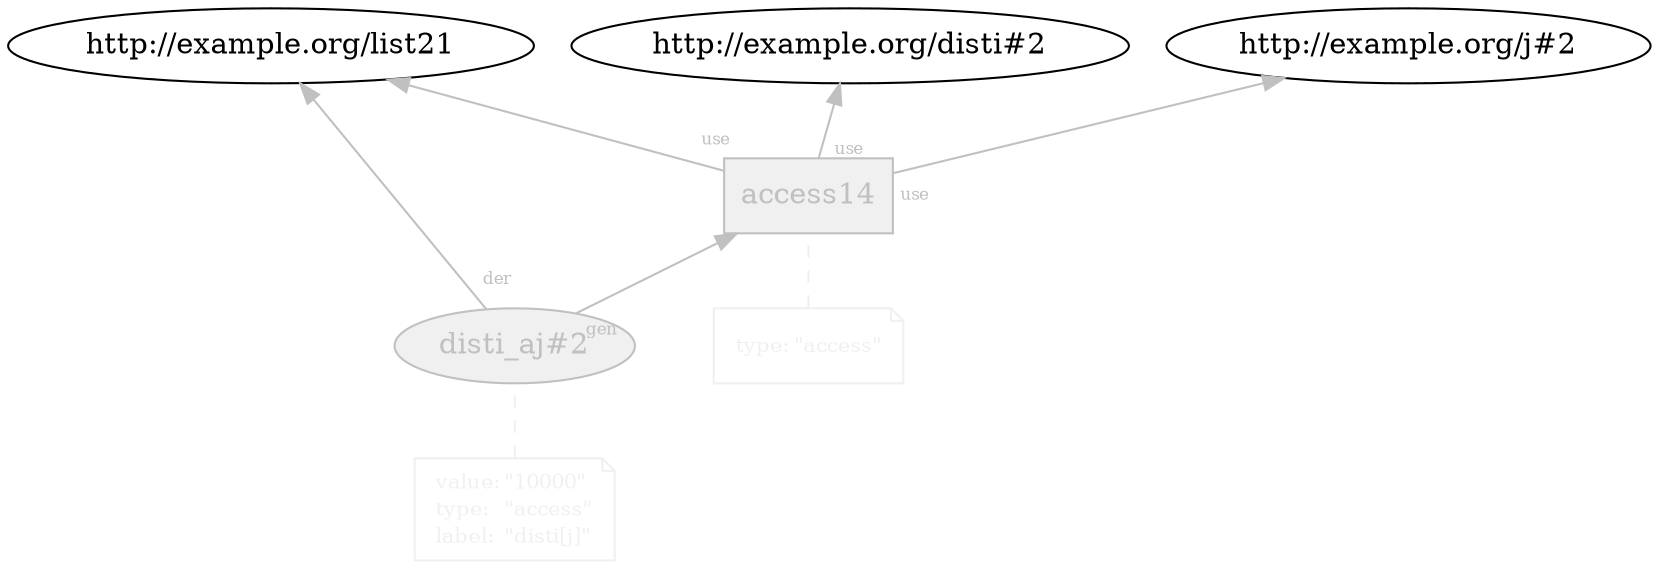 digraph "PROV" { size="16,12"; rankdir="BT";
"http://example.org/disti_aj#2" [fillcolor="#F0F0F0",color="gray",style="filled",label="disti_aj#2",URL="http://example.org/disti_aj#2",fontcolor="gray"]
"-attrs0" [color="#F0F0F0",shape="note",fontsize="10",fontcolor="black",label=<<TABLE cellpadding="0" border="0">
	<TR>
	    <TD align="left"><font color="#F0F0F0">value:</font></TD>
	    <TD align="left"><font color="#F0F0F0">&quot;10000&quot;</font></TD>
	</TR>
	<TR>
	    <TD align="left"><font color="#F0F0F0">type:</font></TD>
	    <TD align="left"><font color="#F0F0F0">&quot;access&quot;</font></TD>
	</TR>
	<TR>
	    <TD align="left"><font color="#F0F0F0">label:</font></TD>
	    <TD align="left"><font color="#F0F0F0">&quot;disti[j]&quot;</font></TD>
	</TR>
</TABLE>>]
"-attrs0" -> "http://example.org/disti_aj#2" [color="#F0F0F0",style="dashed",arrowhead="none"]
"http://example.org/access14" [fillcolor="#F0F0F0",color="gray",shape="polygon",sides="4",style="filled",label="access14",URL="http://example.org/access14",fontcolor="gray"]
"-attrs1" [color="#F0F0F0",shape="note",fontsize="10",fontcolor="black",label=<<TABLE cellpadding="0" border="0">
	<TR>
	    <TD align="left"><font color="#F0F0F0">type:</font></TD>
	    <TD align="left"><font color="#F0F0F0">&quot;access&quot;</font></TD>
	</TR>
</TABLE>>]
"-attrs1" -> "http://example.org/access14" [color="#F0F0F0",style="dashed",arrowhead="none"]
"http://example.org/access14" -> "http://example.org/list21" [labelfontsize="8",labeldistance="1.5",color="gray",labelangle="60.0",rotation="20",taillabel="use",fontcolor="gray"]
"http://example.org/disti_aj#2" -> "http://example.org/list21" [labelfontsize="8",labeldistance="1.5",color="gray",labelangle="60.0",rotation="20",taillabel="der",fontcolor="gray"]
"http://example.org/disti_aj#2" -> "http://example.org/access14" [labelfontsize="8",labeldistance="1.5",color="gray",labelangle="60.0",rotation="20",taillabel="gen",fontcolor="gray"]
"http://example.org/access14" -> "http://example.org/disti#2" [labelfontsize="8",labeldistance="1.5",color="gray",labelangle="60.0",rotation="20",taillabel="use",fontcolor="gray"]
"http://example.org/access14" -> "http://example.org/j#2" [labelfontsize="8",labeldistance="1.5",color="gray",labelangle="60.0",rotation="20",taillabel="use",fontcolor="gray"]
}